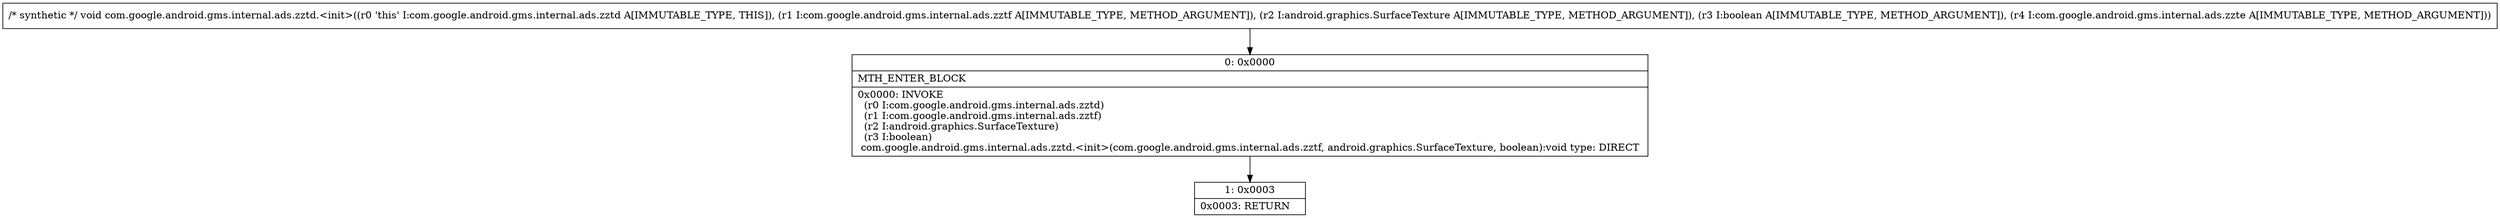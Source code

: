 digraph "CFG forcom.google.android.gms.internal.ads.zztd.\<init\>(Lcom\/google\/android\/gms\/internal\/ads\/zztf;Landroid\/graphics\/SurfaceTexture;ZLcom\/google\/android\/gms\/internal\/ads\/zzte;)V" {
Node_0 [shape=record,label="{0\:\ 0x0000|MTH_ENTER_BLOCK\l|0x0000: INVOKE  \l  (r0 I:com.google.android.gms.internal.ads.zztd)\l  (r1 I:com.google.android.gms.internal.ads.zztf)\l  (r2 I:android.graphics.SurfaceTexture)\l  (r3 I:boolean)\l com.google.android.gms.internal.ads.zztd.\<init\>(com.google.android.gms.internal.ads.zztf, android.graphics.SurfaceTexture, boolean):void type: DIRECT \l}"];
Node_1 [shape=record,label="{1\:\ 0x0003|0x0003: RETURN   \l}"];
MethodNode[shape=record,label="{\/* synthetic *\/ void com.google.android.gms.internal.ads.zztd.\<init\>((r0 'this' I:com.google.android.gms.internal.ads.zztd A[IMMUTABLE_TYPE, THIS]), (r1 I:com.google.android.gms.internal.ads.zztf A[IMMUTABLE_TYPE, METHOD_ARGUMENT]), (r2 I:android.graphics.SurfaceTexture A[IMMUTABLE_TYPE, METHOD_ARGUMENT]), (r3 I:boolean A[IMMUTABLE_TYPE, METHOD_ARGUMENT]), (r4 I:com.google.android.gms.internal.ads.zzte A[IMMUTABLE_TYPE, METHOD_ARGUMENT])) }"];
MethodNode -> Node_0;
Node_0 -> Node_1;
}

